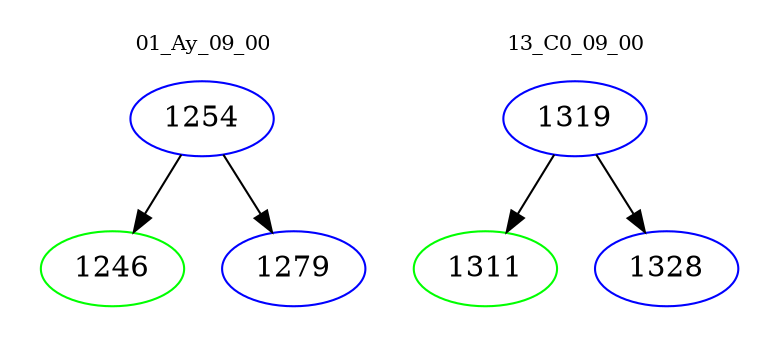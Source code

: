 digraph{
subgraph cluster_0 {
color = white
label = "01_Ay_09_00";
fontsize=10;
T0_1254 [label="1254", color="blue"]
T0_1254 -> T0_1246 [color="black"]
T0_1246 [label="1246", color="green"]
T0_1254 -> T0_1279 [color="black"]
T0_1279 [label="1279", color="blue"]
}
subgraph cluster_1 {
color = white
label = "13_C0_09_00";
fontsize=10;
T1_1319 [label="1319", color="blue"]
T1_1319 -> T1_1311 [color="black"]
T1_1311 [label="1311", color="green"]
T1_1319 -> T1_1328 [color="black"]
T1_1328 [label="1328", color="blue"]
}
}

